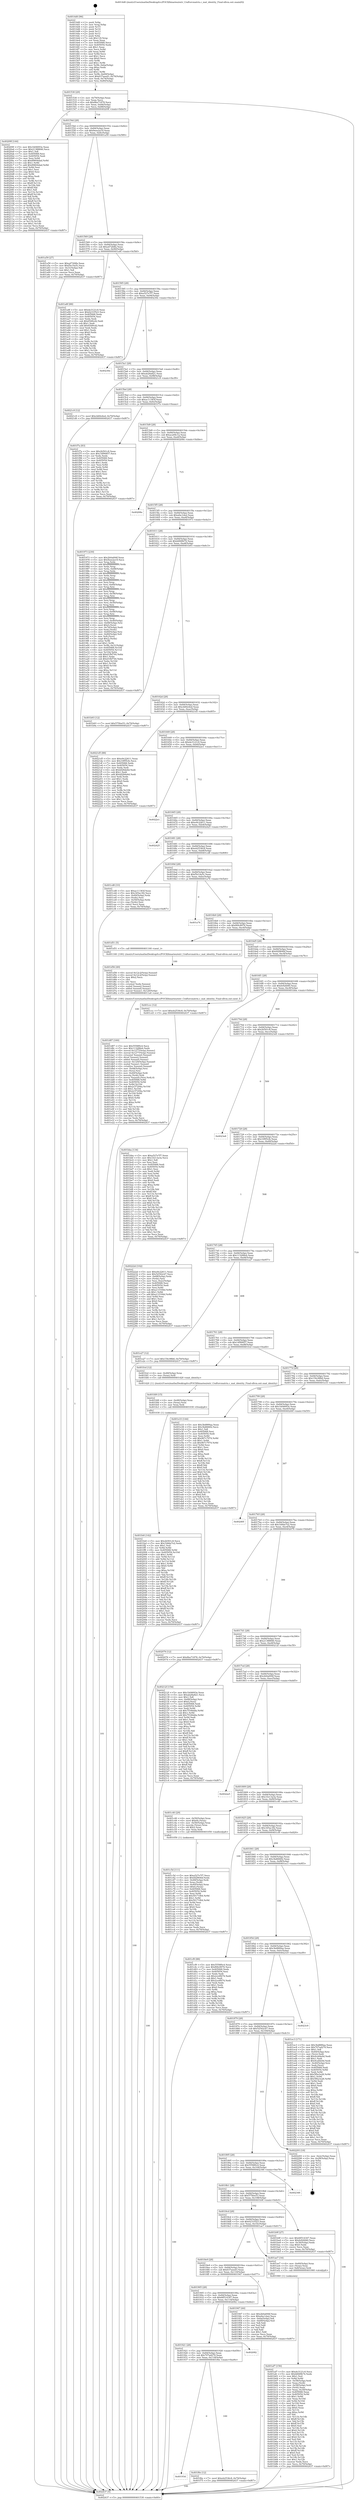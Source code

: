 digraph "0x4014d0" {
  label = "0x4014d0 (/mnt/c/Users/mathe/Desktop/tcc/POCII/binaries/extr_Craftsrcmatrix.c_mat_identity_Final-ollvm.out::main(0))"
  labelloc = "t"
  node[shape=record]

  Entry [label="",width=0.3,height=0.3,shape=circle,fillcolor=black,style=filled]
  "0x401530" [label="{
     0x401530 [29]\l
     | [instrs]\l
     &nbsp;&nbsp;0x401530 \<+3\>: mov -0x70(%rbp),%eax\l
     &nbsp;&nbsp;0x401533 \<+2\>: mov %eax,%ecx\l
     &nbsp;&nbsp;0x401535 \<+6\>: sub $0x8ba71878,%ecx\l
     &nbsp;&nbsp;0x40153b \<+6\>: mov %eax,-0x84(%rbp)\l
     &nbsp;&nbsp;0x401541 \<+6\>: mov %ecx,-0x88(%rbp)\l
     &nbsp;&nbsp;0x401547 \<+6\>: je 000000000040209f \<main+0xbcf\>\l
  }"]
  "0x40209f" [label="{
     0x40209f [144]\l
     | [instrs]\l
     &nbsp;&nbsp;0x40209f \<+5\>: mov $0x1b04693e,%eax\l
     &nbsp;&nbsp;0x4020a4 \<+5\>: mov $0x21388846,%ecx\l
     &nbsp;&nbsp;0x4020a9 \<+2\>: mov $0x1,%dl\l
     &nbsp;&nbsp;0x4020ab \<+7\>: mov 0x405068,%esi\l
     &nbsp;&nbsp;0x4020b2 \<+7\>: mov 0x405054,%edi\l
     &nbsp;&nbsp;0x4020b9 \<+3\>: mov %esi,%r8d\l
     &nbsp;&nbsp;0x4020bc \<+7\>: sub $0x89604dad,%r8d\l
     &nbsp;&nbsp;0x4020c3 \<+4\>: sub $0x1,%r8d\l
     &nbsp;&nbsp;0x4020c7 \<+7\>: add $0x89604dad,%r8d\l
     &nbsp;&nbsp;0x4020ce \<+4\>: imul %r8d,%esi\l
     &nbsp;&nbsp;0x4020d2 \<+3\>: and $0x1,%esi\l
     &nbsp;&nbsp;0x4020d5 \<+3\>: cmp $0x0,%esi\l
     &nbsp;&nbsp;0x4020d8 \<+4\>: sete %r9b\l
     &nbsp;&nbsp;0x4020dc \<+3\>: cmp $0xa,%edi\l
     &nbsp;&nbsp;0x4020df \<+4\>: setl %r10b\l
     &nbsp;&nbsp;0x4020e3 \<+3\>: mov %r9b,%r11b\l
     &nbsp;&nbsp;0x4020e6 \<+4\>: xor $0xff,%r11b\l
     &nbsp;&nbsp;0x4020ea \<+3\>: mov %r10b,%bl\l
     &nbsp;&nbsp;0x4020ed \<+3\>: xor $0xff,%bl\l
     &nbsp;&nbsp;0x4020f0 \<+3\>: xor $0x1,%dl\l
     &nbsp;&nbsp;0x4020f3 \<+3\>: mov %r11b,%r14b\l
     &nbsp;&nbsp;0x4020f6 \<+4\>: and $0xff,%r14b\l
     &nbsp;&nbsp;0x4020fa \<+3\>: and %dl,%r9b\l
     &nbsp;&nbsp;0x4020fd \<+3\>: mov %bl,%r15b\l
     &nbsp;&nbsp;0x402100 \<+4\>: and $0xff,%r15b\l
     &nbsp;&nbsp;0x402104 \<+3\>: and %dl,%r10b\l
     &nbsp;&nbsp;0x402107 \<+3\>: or %r9b,%r14b\l
     &nbsp;&nbsp;0x40210a \<+3\>: or %r10b,%r15b\l
     &nbsp;&nbsp;0x40210d \<+3\>: xor %r15b,%r14b\l
     &nbsp;&nbsp;0x402110 \<+3\>: or %bl,%r11b\l
     &nbsp;&nbsp;0x402113 \<+4\>: xor $0xff,%r11b\l
     &nbsp;&nbsp;0x402117 \<+3\>: or $0x1,%dl\l
     &nbsp;&nbsp;0x40211a \<+3\>: and %dl,%r11b\l
     &nbsp;&nbsp;0x40211d \<+3\>: or %r11b,%r14b\l
     &nbsp;&nbsp;0x402120 \<+4\>: test $0x1,%r14b\l
     &nbsp;&nbsp;0x402124 \<+3\>: cmovne %ecx,%eax\l
     &nbsp;&nbsp;0x402127 \<+3\>: mov %eax,-0x70(%rbp)\l
     &nbsp;&nbsp;0x40212a \<+5\>: jmp 0000000000402437 \<main+0xf67\>\l
  }"]
  "0x40154d" [label="{
     0x40154d [28]\l
     | [instrs]\l
     &nbsp;&nbsp;0x40154d \<+5\>: jmp 0000000000401552 \<main+0x82\>\l
     &nbsp;&nbsp;0x401552 \<+6\>: mov -0x84(%rbp),%eax\l
     &nbsp;&nbsp;0x401558 \<+5\>: sub $0x9eee2a19,%eax\l
     &nbsp;&nbsp;0x40155d \<+6\>: mov %eax,-0x8c(%rbp)\l
     &nbsp;&nbsp;0x401563 \<+6\>: je 0000000000401a59 \<main+0x589\>\l
  }"]
  Exit [label="",width=0.3,height=0.3,shape=circle,fillcolor=black,style=filled,peripheries=2]
  "0x401a59" [label="{
     0x401a59 [27]\l
     | [instrs]\l
     &nbsp;&nbsp;0x401a59 \<+5\>: mov $0xa472fdfa,%eax\l
     &nbsp;&nbsp;0x401a5e \<+5\>: mov $0xf5e14a5c,%ecx\l
     &nbsp;&nbsp;0x401a63 \<+3\>: mov -0x31(%rbp),%dl\l
     &nbsp;&nbsp;0x401a66 \<+3\>: test $0x1,%dl\l
     &nbsp;&nbsp;0x401a69 \<+3\>: cmovne %ecx,%eax\l
     &nbsp;&nbsp;0x401a6c \<+3\>: mov %eax,-0x70(%rbp)\l
     &nbsp;&nbsp;0x401a6f \<+5\>: jmp 0000000000402437 \<main+0xf67\>\l
  }"]
  "0x401569" [label="{
     0x401569 [28]\l
     | [instrs]\l
     &nbsp;&nbsp;0x401569 \<+5\>: jmp 000000000040156e \<main+0x9e\>\l
     &nbsp;&nbsp;0x40156e \<+6\>: mov -0x84(%rbp),%eax\l
     &nbsp;&nbsp;0x401574 \<+5\>: sub $0xa472fdfa,%eax\l
     &nbsp;&nbsp;0x401579 \<+6\>: mov %eax,-0x90(%rbp)\l
     &nbsp;&nbsp;0x40157f \<+6\>: je 0000000000401a8f \<main+0x5bf\>\l
  }"]
  "0x401fe8" [label="{
     0x401fe8 [142]\l
     | [instrs]\l
     &nbsp;&nbsp;0x401fe8 \<+5\>: mov $0x2b501c8,%ecx\l
     &nbsp;&nbsp;0x401fed \<+5\>: mov $0x1b8da7e2,%edx\l
     &nbsp;&nbsp;0x401ff2 \<+3\>: mov $0x1,%sil\l
     &nbsp;&nbsp;0x401ff5 \<+3\>: xor %r8d,%r8d\l
     &nbsp;&nbsp;0x401ff8 \<+8\>: mov 0x405068,%r9d\l
     &nbsp;&nbsp;0x402000 \<+8\>: mov 0x405054,%r10d\l
     &nbsp;&nbsp;0x402008 \<+4\>: sub $0x1,%r8d\l
     &nbsp;&nbsp;0x40200c \<+3\>: mov %r9d,%r11d\l
     &nbsp;&nbsp;0x40200f \<+3\>: add %r8d,%r11d\l
     &nbsp;&nbsp;0x402012 \<+4\>: imul %r11d,%r9d\l
     &nbsp;&nbsp;0x402016 \<+4\>: and $0x1,%r9d\l
     &nbsp;&nbsp;0x40201a \<+4\>: cmp $0x0,%r9d\l
     &nbsp;&nbsp;0x40201e \<+3\>: sete %bl\l
     &nbsp;&nbsp;0x402021 \<+4\>: cmp $0xa,%r10d\l
     &nbsp;&nbsp;0x402025 \<+4\>: setl %r14b\l
     &nbsp;&nbsp;0x402029 \<+3\>: mov %bl,%r15b\l
     &nbsp;&nbsp;0x40202c \<+4\>: xor $0xff,%r15b\l
     &nbsp;&nbsp;0x402030 \<+3\>: mov %r14b,%r12b\l
     &nbsp;&nbsp;0x402033 \<+4\>: xor $0xff,%r12b\l
     &nbsp;&nbsp;0x402037 \<+4\>: xor $0x1,%sil\l
     &nbsp;&nbsp;0x40203b \<+3\>: mov %r15b,%r13b\l
     &nbsp;&nbsp;0x40203e \<+4\>: and $0xff,%r13b\l
     &nbsp;&nbsp;0x402042 \<+3\>: and %sil,%bl\l
     &nbsp;&nbsp;0x402045 \<+3\>: mov %r12b,%al\l
     &nbsp;&nbsp;0x402048 \<+2\>: and $0xff,%al\l
     &nbsp;&nbsp;0x40204a \<+3\>: and %sil,%r14b\l
     &nbsp;&nbsp;0x40204d \<+3\>: or %bl,%r13b\l
     &nbsp;&nbsp;0x402050 \<+3\>: or %r14b,%al\l
     &nbsp;&nbsp;0x402053 \<+3\>: xor %al,%r13b\l
     &nbsp;&nbsp;0x402056 \<+3\>: or %r12b,%r15b\l
     &nbsp;&nbsp;0x402059 \<+4\>: xor $0xff,%r15b\l
     &nbsp;&nbsp;0x40205d \<+4\>: or $0x1,%sil\l
     &nbsp;&nbsp;0x402061 \<+3\>: and %sil,%r15b\l
     &nbsp;&nbsp;0x402064 \<+3\>: or %r15b,%r13b\l
     &nbsp;&nbsp;0x402067 \<+4\>: test $0x1,%r13b\l
     &nbsp;&nbsp;0x40206b \<+3\>: cmovne %edx,%ecx\l
     &nbsp;&nbsp;0x40206e \<+3\>: mov %ecx,-0x70(%rbp)\l
     &nbsp;&nbsp;0x402071 \<+5\>: jmp 0000000000402437 \<main+0xf67\>\l
  }"]
  "0x401a8f" [label="{
     0x401a8f [88]\l
     | [instrs]\l
     &nbsp;&nbsp;0x401a8f \<+5\>: mov $0xde3121c0,%eax\l
     &nbsp;&nbsp;0x401a94 \<+5\>: mov $0x6231f523,%ecx\l
     &nbsp;&nbsp;0x401a99 \<+7\>: mov 0x405068,%edx\l
     &nbsp;&nbsp;0x401aa0 \<+7\>: mov 0x405054,%esi\l
     &nbsp;&nbsp;0x401aa7 \<+2\>: mov %edx,%edi\l
     &nbsp;&nbsp;0x401aa9 \<+6\>: sub $0x65d9cd2,%edi\l
     &nbsp;&nbsp;0x401aaf \<+3\>: sub $0x1,%edi\l
     &nbsp;&nbsp;0x401ab2 \<+6\>: add $0x65d9cd2,%edi\l
     &nbsp;&nbsp;0x401ab8 \<+3\>: imul %edi,%edx\l
     &nbsp;&nbsp;0x401abb \<+3\>: and $0x1,%edx\l
     &nbsp;&nbsp;0x401abe \<+3\>: cmp $0x0,%edx\l
     &nbsp;&nbsp;0x401ac1 \<+4\>: sete %r8b\l
     &nbsp;&nbsp;0x401ac5 \<+3\>: cmp $0xa,%esi\l
     &nbsp;&nbsp;0x401ac8 \<+4\>: setl %r9b\l
     &nbsp;&nbsp;0x401acc \<+3\>: mov %r8b,%r10b\l
     &nbsp;&nbsp;0x401acf \<+3\>: and %r9b,%r10b\l
     &nbsp;&nbsp;0x401ad2 \<+3\>: xor %r9b,%r8b\l
     &nbsp;&nbsp;0x401ad5 \<+3\>: or %r8b,%r10b\l
     &nbsp;&nbsp;0x401ad8 \<+4\>: test $0x1,%r10b\l
     &nbsp;&nbsp;0x401adc \<+3\>: cmovne %ecx,%eax\l
     &nbsp;&nbsp;0x401adf \<+3\>: mov %eax,-0x70(%rbp)\l
     &nbsp;&nbsp;0x401ae2 \<+5\>: jmp 0000000000402437 \<main+0xf67\>\l
  }"]
  "0x401585" [label="{
     0x401585 [28]\l
     | [instrs]\l
     &nbsp;&nbsp;0x401585 \<+5\>: jmp 000000000040158a \<main+0xba\>\l
     &nbsp;&nbsp;0x40158a \<+6\>: mov -0x84(%rbp),%eax\l
     &nbsp;&nbsp;0x401590 \<+5\>: sub $0xa527e7f7,%eax\l
     &nbsp;&nbsp;0x401595 \<+6\>: mov %eax,-0x94(%rbp)\l
     &nbsp;&nbsp;0x40159b \<+6\>: je 000000000040230e \<main+0xe3e\>\l
  }"]
  "0x401fd9" [label="{
     0x401fd9 [15]\l
     | [instrs]\l
     &nbsp;&nbsp;0x401fd9 \<+4\>: mov -0x48(%rbp),%rax\l
     &nbsp;&nbsp;0x401fdd \<+3\>: mov (%rax),%rax\l
     &nbsp;&nbsp;0x401fe0 \<+3\>: mov %rax,%rdi\l
     &nbsp;&nbsp;0x401fe3 \<+5\>: call 0000000000401030 \<free@plt\>\l
     | [calls]\l
     &nbsp;&nbsp;0x401030 \{1\} (unknown)\l
  }"]
  "0x40230e" [label="{
     0x40230e\l
  }", style=dashed]
  "0x4015a1" [label="{
     0x4015a1 [28]\l
     | [instrs]\l
     &nbsp;&nbsp;0x4015a1 \<+5\>: jmp 00000000004015a6 \<main+0xd6\>\l
     &nbsp;&nbsp;0x4015a6 \<+6\>: mov -0x84(%rbp),%eax\l
     &nbsp;&nbsp;0x4015ac \<+5\>: sub $0xab28a821,%eax\l
     &nbsp;&nbsp;0x4015b1 \<+6\>: mov %eax,-0x98(%rbp)\l
     &nbsp;&nbsp;0x4015b7 \<+6\>: je 00000000004021c9 \<main+0xcf9\>\l
  }"]
  "0x40193d" [label="{
     0x40193d\l
  }", style=dashed]
  "0x4021c9" [label="{
     0x4021c9 [12]\l
     | [instrs]\l
     &nbsp;&nbsp;0x4021c9 \<+7\>: movl $0xcb60e4ed,-0x70(%rbp)\l
     &nbsp;&nbsp;0x4021d0 \<+5\>: jmp 0000000000402437 \<main+0xf67\>\l
  }"]
  "0x4015bd" [label="{
     0x4015bd [28]\l
     | [instrs]\l
     &nbsp;&nbsp;0x4015bd \<+5\>: jmp 00000000004015c2 \<main+0xf2\>\l
     &nbsp;&nbsp;0x4015c2 \<+6\>: mov -0x84(%rbp),%eax\l
     &nbsp;&nbsp;0x4015c8 \<+5\>: sub $0xac11383f,%eax\l
     &nbsp;&nbsp;0x4015cd \<+6\>: mov %eax,-0x9c(%rbp)\l
     &nbsp;&nbsp;0x4015d3 \<+6\>: je 0000000000401f7a \<main+0xaaa\>\l
  }"]
  "0x401f6e" [label="{
     0x401f6e [12]\l
     | [instrs]\l
     &nbsp;&nbsp;0x401f6e \<+7\>: movl $0xeb2536c8,-0x70(%rbp)\l
     &nbsp;&nbsp;0x401f75 \<+5\>: jmp 0000000000402437 \<main+0xf67\>\l
  }"]
  "0x401f7a" [label="{
     0x401f7a [83]\l
     | [instrs]\l
     &nbsp;&nbsp;0x401f7a \<+5\>: mov $0x2b501c8,%eax\l
     &nbsp;&nbsp;0x401f7f \<+5\>: mov $0x14f90857,%ecx\l
     &nbsp;&nbsp;0x401f84 \<+2\>: xor %edx,%edx\l
     &nbsp;&nbsp;0x401f86 \<+7\>: mov 0x405068,%esi\l
     &nbsp;&nbsp;0x401f8d \<+7\>: mov 0x405054,%edi\l
     &nbsp;&nbsp;0x401f94 \<+3\>: sub $0x1,%edx\l
     &nbsp;&nbsp;0x401f97 \<+3\>: mov %esi,%r8d\l
     &nbsp;&nbsp;0x401f9a \<+3\>: add %edx,%r8d\l
     &nbsp;&nbsp;0x401f9d \<+4\>: imul %r8d,%esi\l
     &nbsp;&nbsp;0x401fa1 \<+3\>: and $0x1,%esi\l
     &nbsp;&nbsp;0x401fa4 \<+3\>: cmp $0x0,%esi\l
     &nbsp;&nbsp;0x401fa7 \<+4\>: sete %r9b\l
     &nbsp;&nbsp;0x401fab \<+3\>: cmp $0xa,%edi\l
     &nbsp;&nbsp;0x401fae \<+4\>: setl %r10b\l
     &nbsp;&nbsp;0x401fb2 \<+3\>: mov %r9b,%r11b\l
     &nbsp;&nbsp;0x401fb5 \<+3\>: and %r10b,%r11b\l
     &nbsp;&nbsp;0x401fb8 \<+3\>: xor %r10b,%r9b\l
     &nbsp;&nbsp;0x401fbb \<+3\>: or %r9b,%r11b\l
     &nbsp;&nbsp;0x401fbe \<+4\>: test $0x1,%r11b\l
     &nbsp;&nbsp;0x401fc2 \<+3\>: cmovne %ecx,%eax\l
     &nbsp;&nbsp;0x401fc5 \<+3\>: mov %eax,-0x70(%rbp)\l
     &nbsp;&nbsp;0x401fc8 \<+5\>: jmp 0000000000402437 \<main+0xf67\>\l
  }"]
  "0x4015d9" [label="{
     0x4015d9 [28]\l
     | [instrs]\l
     &nbsp;&nbsp;0x4015d9 \<+5\>: jmp 00000000004015de \<main+0x10e\>\l
     &nbsp;&nbsp;0x4015de \<+6\>: mov -0x84(%rbp),%eax\l
     &nbsp;&nbsp;0x4015e4 \<+5\>: sub $0xaca94c1a,%eax\l
     &nbsp;&nbsp;0x4015e9 \<+6\>: mov %eax,-0xa0(%rbp)\l
     &nbsp;&nbsp;0x4015ef \<+6\>: je 000000000040208e \<main+0xbbe\>\l
  }"]
  "0x401921" [label="{
     0x401921 [28]\l
     | [instrs]\l
     &nbsp;&nbsp;0x401921 \<+5\>: jmp 0000000000401926 \<main+0x456\>\l
     &nbsp;&nbsp;0x401926 \<+6\>: mov -0x84(%rbp),%eax\l
     &nbsp;&nbsp;0x40192c \<+5\>: sub $0x707ad279,%eax\l
     &nbsp;&nbsp;0x401931 \<+6\>: mov %eax,-0x118(%rbp)\l
     &nbsp;&nbsp;0x401937 \<+6\>: je 0000000000401f6e \<main+0xa9e\>\l
  }"]
  "0x40208e" [label="{
     0x40208e\l
  }", style=dashed]
  "0x4015f5" [label="{
     0x4015f5 [28]\l
     | [instrs]\l
     &nbsp;&nbsp;0x4015f5 \<+5\>: jmp 00000000004015fa \<main+0x12a\>\l
     &nbsp;&nbsp;0x4015fa \<+6\>: mov -0x84(%rbp),%eax\l
     &nbsp;&nbsp;0x401600 \<+5\>: sub $0xafac1da2,%eax\l
     &nbsp;&nbsp;0x401605 \<+6\>: mov %eax,-0xa4(%rbp)\l
     &nbsp;&nbsp;0x40160b \<+6\>: je 0000000000401973 \<main+0x4a3\>\l
  }"]
  "0x402082" [label="{
     0x402082\l
  }", style=dashed]
  "0x401973" [label="{
     0x401973 [230]\l
     | [instrs]\l
     &nbsp;&nbsp;0x401973 \<+5\>: mov $0x2b0a694f,%eax\l
     &nbsp;&nbsp;0x401978 \<+5\>: mov $0x9eee2a19,%ecx\l
     &nbsp;&nbsp;0x40197d \<+3\>: mov %rsp,%rdx\l
     &nbsp;&nbsp;0x401980 \<+4\>: add $0xfffffffffffffff0,%rdx\l
     &nbsp;&nbsp;0x401984 \<+3\>: mov %rdx,%rsp\l
     &nbsp;&nbsp;0x401987 \<+4\>: mov %rdx,-0x68(%rbp)\l
     &nbsp;&nbsp;0x40198b \<+3\>: mov %rsp,%rdx\l
     &nbsp;&nbsp;0x40198e \<+4\>: add $0xfffffffffffffff0,%rdx\l
     &nbsp;&nbsp;0x401992 \<+3\>: mov %rdx,%rsp\l
     &nbsp;&nbsp;0x401995 \<+3\>: mov %rsp,%rsi\l
     &nbsp;&nbsp;0x401998 \<+4\>: add $0xfffffffffffffff0,%rsi\l
     &nbsp;&nbsp;0x40199c \<+3\>: mov %rsi,%rsp\l
     &nbsp;&nbsp;0x40199f \<+4\>: mov %rsi,-0x60(%rbp)\l
     &nbsp;&nbsp;0x4019a3 \<+3\>: mov %rsp,%rsi\l
     &nbsp;&nbsp;0x4019a6 \<+4\>: add $0xfffffffffffffff0,%rsi\l
     &nbsp;&nbsp;0x4019aa \<+3\>: mov %rsi,%rsp\l
     &nbsp;&nbsp;0x4019ad \<+4\>: mov %rsi,-0x58(%rbp)\l
     &nbsp;&nbsp;0x4019b1 \<+3\>: mov %rsp,%rsi\l
     &nbsp;&nbsp;0x4019b4 \<+4\>: add $0xfffffffffffffff0,%rsi\l
     &nbsp;&nbsp;0x4019b8 \<+3\>: mov %rsi,%rsp\l
     &nbsp;&nbsp;0x4019bb \<+4\>: mov %rsi,-0x50(%rbp)\l
     &nbsp;&nbsp;0x4019bf \<+3\>: mov %rsp,%rsi\l
     &nbsp;&nbsp;0x4019c2 \<+4\>: add $0xfffffffffffffff0,%rsi\l
     &nbsp;&nbsp;0x4019c6 \<+3\>: mov %rsi,%rsp\l
     &nbsp;&nbsp;0x4019c9 \<+4\>: mov %rsi,-0x48(%rbp)\l
     &nbsp;&nbsp;0x4019cd \<+3\>: mov %rsp,%rsi\l
     &nbsp;&nbsp;0x4019d0 \<+4\>: add $0xfffffffffffffff0,%rsi\l
     &nbsp;&nbsp;0x4019d4 \<+3\>: mov %rsi,%rsp\l
     &nbsp;&nbsp;0x4019d7 \<+4\>: mov %rsi,-0x40(%rbp)\l
     &nbsp;&nbsp;0x4019db \<+4\>: mov -0x68(%rbp),%rsi\l
     &nbsp;&nbsp;0x4019df \<+6\>: movl $0x0,(%rsi)\l
     &nbsp;&nbsp;0x4019e5 \<+3\>: mov -0x74(%rbp),%edi\l
     &nbsp;&nbsp;0x4019e8 \<+2\>: mov %edi,(%rdx)\l
     &nbsp;&nbsp;0x4019ea \<+4\>: mov -0x60(%rbp),%rsi\l
     &nbsp;&nbsp;0x4019ee \<+4\>: mov -0x80(%rbp),%r8\l
     &nbsp;&nbsp;0x4019f2 \<+3\>: mov %r8,(%rsi)\l
     &nbsp;&nbsp;0x4019f5 \<+3\>: cmpl $0x2,(%rdx)\l
     &nbsp;&nbsp;0x4019f8 \<+4\>: setne %r9b\l
     &nbsp;&nbsp;0x4019fc \<+4\>: and $0x1,%r9b\l
     &nbsp;&nbsp;0x401a00 \<+4\>: mov %r9b,-0x31(%rbp)\l
     &nbsp;&nbsp;0x401a04 \<+8\>: mov 0x405068,%r10d\l
     &nbsp;&nbsp;0x401a0c \<+8\>: mov 0x405054,%r11d\l
     &nbsp;&nbsp;0x401a14 \<+3\>: mov %r10d,%ebx\l
     &nbsp;&nbsp;0x401a17 \<+6\>: add $0xd1fbf744,%ebx\l
     &nbsp;&nbsp;0x401a1d \<+3\>: sub $0x1,%ebx\l
     &nbsp;&nbsp;0x401a20 \<+6\>: sub $0xd1fbf744,%ebx\l
     &nbsp;&nbsp;0x401a26 \<+4\>: imul %ebx,%r10d\l
     &nbsp;&nbsp;0x401a2a \<+4\>: and $0x1,%r10d\l
     &nbsp;&nbsp;0x401a2e \<+4\>: cmp $0x0,%r10d\l
     &nbsp;&nbsp;0x401a32 \<+4\>: sete %r9b\l
     &nbsp;&nbsp;0x401a36 \<+4\>: cmp $0xa,%r11d\l
     &nbsp;&nbsp;0x401a3a \<+4\>: setl %r14b\l
     &nbsp;&nbsp;0x401a3e \<+3\>: mov %r9b,%r15b\l
     &nbsp;&nbsp;0x401a41 \<+3\>: and %r14b,%r15b\l
     &nbsp;&nbsp;0x401a44 \<+3\>: xor %r14b,%r9b\l
     &nbsp;&nbsp;0x401a47 \<+3\>: or %r9b,%r15b\l
     &nbsp;&nbsp;0x401a4a \<+4\>: test $0x1,%r15b\l
     &nbsp;&nbsp;0x401a4e \<+3\>: cmovne %ecx,%eax\l
     &nbsp;&nbsp;0x401a51 \<+3\>: mov %eax,-0x70(%rbp)\l
     &nbsp;&nbsp;0x401a54 \<+5\>: jmp 0000000000402437 \<main+0xf67\>\l
  }"]
  "0x401611" [label="{
     0x401611 [28]\l
     | [instrs]\l
     &nbsp;&nbsp;0x401611 \<+5\>: jmp 0000000000401616 \<main+0x146\>\l
     &nbsp;&nbsp;0x401616 \<+6\>: mov -0x84(%rbp),%eax\l
     &nbsp;&nbsp;0x40161c \<+5\>: sub $0xb6fd9b74,%eax\l
     &nbsp;&nbsp;0x401621 \<+6\>: mov %eax,-0xa8(%rbp)\l
     &nbsp;&nbsp;0x401627 \<+6\>: je 0000000000401b93 \<main+0x6c3\>\l
  }"]
  "0x401d87" [label="{
     0x401d87 [160]\l
     | [instrs]\l
     &nbsp;&nbsp;0x401d87 \<+5\>: mov $0x5558f0c4,%ecx\l
     &nbsp;&nbsp;0x401d8c \<+5\>: mov $0x113288eb,%edx\l
     &nbsp;&nbsp;0x401d91 \<+8\>: movsd 0x1277(%rip),%xmm1\l
     &nbsp;&nbsp;0x401d99 \<+8\>: movsd 0x1277(%rip),%xmm2\l
     &nbsp;&nbsp;0x401da1 \<+4\>: cvtss2sd %xmm0,%xmm0\l
     &nbsp;&nbsp;0x401da5 \<+4\>: divsd %xmm2,%xmm0\l
     &nbsp;&nbsp;0x401da9 \<+4\>: addsd %xmm0,%xmm1\l
     &nbsp;&nbsp;0x401dad \<+8\>: movsd -0x120(%rbp),%xmm0\l
     &nbsp;&nbsp;0x401db5 \<+4\>: mulsd %xmm1,%xmm0\l
     &nbsp;&nbsp;0x401db9 \<+4\>: cvtsd2ss %xmm0,%xmm0\l
     &nbsp;&nbsp;0x401dbd \<+4\>: mov -0x48(%rbp),%rsi\l
     &nbsp;&nbsp;0x401dc1 \<+3\>: mov (%rsi),%rsi\l
     &nbsp;&nbsp;0x401dc4 \<+4\>: mov -0x40(%rbp),%rdi\l
     &nbsp;&nbsp;0x401dc8 \<+3\>: movslq (%rdi),%rdi\l
     &nbsp;&nbsp;0x401dcb \<+5\>: movss %xmm0,(%rsi,%rdi,4)\l
     &nbsp;&nbsp;0x401dd0 \<+8\>: mov 0x405068,%r8d\l
     &nbsp;&nbsp;0x401dd8 \<+8\>: mov 0x405054,%r9d\l
     &nbsp;&nbsp;0x401de0 \<+3\>: mov %r8d,%r10d\l
     &nbsp;&nbsp;0x401de3 \<+7\>: sub $0x2c57294a,%r10d\l
     &nbsp;&nbsp;0x401dea \<+4\>: sub $0x1,%r10d\l
     &nbsp;&nbsp;0x401dee \<+7\>: add $0x2c57294a,%r10d\l
     &nbsp;&nbsp;0x401df5 \<+4\>: imul %r10d,%r8d\l
     &nbsp;&nbsp;0x401df9 \<+4\>: and $0x1,%r8d\l
     &nbsp;&nbsp;0x401dfd \<+4\>: cmp $0x0,%r8d\l
     &nbsp;&nbsp;0x401e01 \<+4\>: sete %r11b\l
     &nbsp;&nbsp;0x401e05 \<+4\>: cmp $0xa,%r9d\l
     &nbsp;&nbsp;0x401e09 \<+3\>: setl %bl\l
     &nbsp;&nbsp;0x401e0c \<+3\>: mov %r11b,%r14b\l
     &nbsp;&nbsp;0x401e0f \<+3\>: and %bl,%r14b\l
     &nbsp;&nbsp;0x401e12 \<+3\>: xor %bl,%r11b\l
     &nbsp;&nbsp;0x401e15 \<+3\>: or %r11b,%r14b\l
     &nbsp;&nbsp;0x401e18 \<+4\>: test $0x1,%r14b\l
     &nbsp;&nbsp;0x401e1c \<+3\>: cmovne %edx,%ecx\l
     &nbsp;&nbsp;0x401e1f \<+3\>: mov %ecx,-0x70(%rbp)\l
     &nbsp;&nbsp;0x401e22 \<+5\>: jmp 0000000000402437 \<main+0xf67\>\l
  }"]
  "0x401b93" [label="{
     0x401b93 [12]\l
     | [instrs]\l
     &nbsp;&nbsp;0x401b93 \<+7\>: movl $0x575fee53,-0x70(%rbp)\l
     &nbsp;&nbsp;0x401b9a \<+5\>: jmp 0000000000402437 \<main+0xf67\>\l
  }"]
  "0x40162d" [label="{
     0x40162d [28]\l
     | [instrs]\l
     &nbsp;&nbsp;0x40162d \<+5\>: jmp 0000000000401632 \<main+0x162\>\l
     &nbsp;&nbsp;0x401632 \<+6\>: mov -0x84(%rbp),%eax\l
     &nbsp;&nbsp;0x401638 \<+5\>: sub $0xcb60e4ed,%eax\l
     &nbsp;&nbsp;0x40163d \<+6\>: mov %eax,-0xac(%rbp)\l
     &nbsp;&nbsp;0x401643 \<+6\>: je 00000000004021d5 \<main+0xd05\>\l
  }"]
  "0x401d56" [label="{
     0x401d56 [49]\l
     | [instrs]\l
     &nbsp;&nbsp;0x401d56 \<+8\>: movsd 0x12c2(%rip),%xmm0\l
     &nbsp;&nbsp;0x401d5e \<+8\>: movsd 0x12c2(%rip),%xmm1\l
     &nbsp;&nbsp;0x401d66 \<+5\>: mov $0x2,%ecx\l
     &nbsp;&nbsp;0x401d6b \<+1\>: cltd\l
     &nbsp;&nbsp;0x401d6c \<+2\>: idiv %ecx\l
     &nbsp;&nbsp;0x401d6e \<+4\>: cvtsi2sd %edx,%xmm2\l
     &nbsp;&nbsp;0x401d72 \<+4\>: mulsd %xmm2,%xmm1\l
     &nbsp;&nbsp;0x401d76 \<+4\>: addsd %xmm0,%xmm1\l
     &nbsp;&nbsp;0x401d7a \<+8\>: movsd %xmm1,-0x120(%rbp)\l
     &nbsp;&nbsp;0x401d82 \<+5\>: call 00000000004011a0 \<next_f\>\l
     | [calls]\l
     &nbsp;&nbsp;0x4011a0 \{100\} (/mnt/c/Users/mathe/Desktop/tcc/POCII/binaries/extr_Craftsrcmatrix.c_mat_identity_Final-ollvm.out::next_f)\l
  }"]
  "0x4021d5" [label="{
     0x4021d5 [88]\l
     | [instrs]\l
     &nbsp;&nbsp;0x4021d5 \<+5\>: mov $0xe9c22611,%eax\l
     &nbsp;&nbsp;0x4021da \<+5\>: mov $0x10f95cfe,%ecx\l
     &nbsp;&nbsp;0x4021df \<+7\>: mov 0x405068,%edx\l
     &nbsp;&nbsp;0x4021e6 \<+7\>: mov 0x405054,%esi\l
     &nbsp;&nbsp;0x4021ed \<+2\>: mov %edx,%edi\l
     &nbsp;&nbsp;0x4021ef \<+6\>: sub $0xbf28de6d,%edi\l
     &nbsp;&nbsp;0x4021f5 \<+3\>: sub $0x1,%edi\l
     &nbsp;&nbsp;0x4021f8 \<+6\>: add $0xbf28de6d,%edi\l
     &nbsp;&nbsp;0x4021fe \<+3\>: imul %edi,%edx\l
     &nbsp;&nbsp;0x402201 \<+3\>: and $0x1,%edx\l
     &nbsp;&nbsp;0x402204 \<+3\>: cmp $0x0,%edx\l
     &nbsp;&nbsp;0x402207 \<+4\>: sete %r8b\l
     &nbsp;&nbsp;0x40220b \<+3\>: cmp $0xa,%esi\l
     &nbsp;&nbsp;0x40220e \<+4\>: setl %r9b\l
     &nbsp;&nbsp;0x402212 \<+3\>: mov %r8b,%r10b\l
     &nbsp;&nbsp;0x402215 \<+3\>: and %r9b,%r10b\l
     &nbsp;&nbsp;0x402218 \<+3\>: xor %r9b,%r8b\l
     &nbsp;&nbsp;0x40221b \<+3\>: or %r8b,%r10b\l
     &nbsp;&nbsp;0x40221e \<+4\>: test $0x1,%r10b\l
     &nbsp;&nbsp;0x402222 \<+3\>: cmovne %ecx,%eax\l
     &nbsp;&nbsp;0x402225 \<+3\>: mov %eax,-0x70(%rbp)\l
     &nbsp;&nbsp;0x402228 \<+5\>: jmp 0000000000402437 \<main+0xf67\>\l
  }"]
  "0x401649" [label="{
     0x401649 [28]\l
     | [instrs]\l
     &nbsp;&nbsp;0x401649 \<+5\>: jmp 000000000040164e \<main+0x17e\>\l
     &nbsp;&nbsp;0x40164e \<+6\>: mov -0x84(%rbp),%eax\l
     &nbsp;&nbsp;0x401654 \<+5\>: sub $0xde3121c0,%eax\l
     &nbsp;&nbsp;0x401659 \<+6\>: mov %eax,-0xb0(%rbp)\l
     &nbsp;&nbsp;0x40165f \<+6\>: je 00000000004022e1 \<main+0xe11\>\l
  }"]
  "0x401c5d" [label="{
     0x401c5d [111]\l
     | [instrs]\l
     &nbsp;&nbsp;0x401c5d \<+5\>: mov $0xa527e7f7,%ecx\l
     &nbsp;&nbsp;0x401c62 \<+5\>: mov $0xfd2864bf,%edx\l
     &nbsp;&nbsp;0x401c67 \<+4\>: mov -0x48(%rbp),%rdi\l
     &nbsp;&nbsp;0x401c6b \<+3\>: mov %rax,(%rdi)\l
     &nbsp;&nbsp;0x401c6e \<+4\>: mov -0x40(%rbp),%rax\l
     &nbsp;&nbsp;0x401c72 \<+6\>: movl $0x0,(%rax)\l
     &nbsp;&nbsp;0x401c78 \<+7\>: mov 0x405068,%esi\l
     &nbsp;&nbsp;0x401c7f \<+8\>: mov 0x405054,%r8d\l
     &nbsp;&nbsp;0x401c87 \<+3\>: mov %esi,%r9d\l
     &nbsp;&nbsp;0x401c8a \<+7\>: add $0x50171f64,%r9d\l
     &nbsp;&nbsp;0x401c91 \<+4\>: sub $0x1,%r9d\l
     &nbsp;&nbsp;0x401c95 \<+7\>: sub $0x50171f64,%r9d\l
     &nbsp;&nbsp;0x401c9c \<+4\>: imul %r9d,%esi\l
     &nbsp;&nbsp;0x401ca0 \<+3\>: and $0x1,%esi\l
     &nbsp;&nbsp;0x401ca3 \<+3\>: cmp $0x0,%esi\l
     &nbsp;&nbsp;0x401ca6 \<+4\>: sete %r10b\l
     &nbsp;&nbsp;0x401caa \<+4\>: cmp $0xa,%r8d\l
     &nbsp;&nbsp;0x401cae \<+4\>: setl %r11b\l
     &nbsp;&nbsp;0x401cb2 \<+3\>: mov %r10b,%bl\l
     &nbsp;&nbsp;0x401cb5 \<+3\>: and %r11b,%bl\l
     &nbsp;&nbsp;0x401cb8 \<+3\>: xor %r11b,%r10b\l
     &nbsp;&nbsp;0x401cbb \<+3\>: or %r10b,%bl\l
     &nbsp;&nbsp;0x401cbe \<+3\>: test $0x1,%bl\l
     &nbsp;&nbsp;0x401cc1 \<+3\>: cmovne %edx,%ecx\l
     &nbsp;&nbsp;0x401cc4 \<+3\>: mov %ecx,-0x70(%rbp)\l
     &nbsp;&nbsp;0x401cc7 \<+5\>: jmp 0000000000402437 \<main+0xf67\>\l
  }"]
  "0x4022e1" [label="{
     0x4022e1\l
  }", style=dashed]
  "0x401665" [label="{
     0x401665 [28]\l
     | [instrs]\l
     &nbsp;&nbsp;0x401665 \<+5\>: jmp 000000000040166a \<main+0x19a\>\l
     &nbsp;&nbsp;0x40166a \<+6\>: mov -0x84(%rbp),%eax\l
     &nbsp;&nbsp;0x401670 \<+5\>: sub $0xe9c22611,%eax\l
     &nbsp;&nbsp;0x401675 \<+6\>: mov %eax,-0xb4(%rbp)\l
     &nbsp;&nbsp;0x40167b \<+6\>: je 0000000000402425 \<main+0xf55\>\l
  }"]
  "0x401af7" [label="{
     0x401af7 [156]\l
     | [instrs]\l
     &nbsp;&nbsp;0x401af7 \<+5\>: mov $0xde3121c0,%ecx\l
     &nbsp;&nbsp;0x401afc \<+5\>: mov $0xb6fd9b74,%edx\l
     &nbsp;&nbsp;0x401b01 \<+3\>: mov $0x1,%sil\l
     &nbsp;&nbsp;0x401b04 \<+3\>: xor %r8d,%r8d\l
     &nbsp;&nbsp;0x401b07 \<+4\>: mov -0x58(%rbp),%rdi\l
     &nbsp;&nbsp;0x401b0b \<+2\>: mov %eax,(%rdi)\l
     &nbsp;&nbsp;0x401b0d \<+4\>: mov -0x58(%rbp),%rdi\l
     &nbsp;&nbsp;0x401b11 \<+2\>: mov (%rdi),%eax\l
     &nbsp;&nbsp;0x401b13 \<+3\>: mov %eax,-0x30(%rbp)\l
     &nbsp;&nbsp;0x401b16 \<+7\>: mov 0x405068,%eax\l
     &nbsp;&nbsp;0x401b1d \<+8\>: mov 0x405054,%r9d\l
     &nbsp;&nbsp;0x401b25 \<+4\>: sub $0x1,%r8d\l
     &nbsp;&nbsp;0x401b29 \<+3\>: mov %eax,%r10d\l
     &nbsp;&nbsp;0x401b2c \<+3\>: add %r8d,%r10d\l
     &nbsp;&nbsp;0x401b2f \<+4\>: imul %r10d,%eax\l
     &nbsp;&nbsp;0x401b33 \<+3\>: and $0x1,%eax\l
     &nbsp;&nbsp;0x401b36 \<+3\>: cmp $0x0,%eax\l
     &nbsp;&nbsp;0x401b39 \<+4\>: sete %r11b\l
     &nbsp;&nbsp;0x401b3d \<+4\>: cmp $0xa,%r9d\l
     &nbsp;&nbsp;0x401b41 \<+3\>: setl %bl\l
     &nbsp;&nbsp;0x401b44 \<+3\>: mov %r11b,%r14b\l
     &nbsp;&nbsp;0x401b47 \<+4\>: xor $0xff,%r14b\l
     &nbsp;&nbsp;0x401b4b \<+3\>: mov %bl,%r15b\l
     &nbsp;&nbsp;0x401b4e \<+4\>: xor $0xff,%r15b\l
     &nbsp;&nbsp;0x401b52 \<+4\>: xor $0x0,%sil\l
     &nbsp;&nbsp;0x401b56 \<+3\>: mov %r14b,%r12b\l
     &nbsp;&nbsp;0x401b59 \<+4\>: and $0x0,%r12b\l
     &nbsp;&nbsp;0x401b5d \<+3\>: and %sil,%r11b\l
     &nbsp;&nbsp;0x401b60 \<+3\>: mov %r15b,%r13b\l
     &nbsp;&nbsp;0x401b63 \<+4\>: and $0x0,%r13b\l
     &nbsp;&nbsp;0x401b67 \<+3\>: and %sil,%bl\l
     &nbsp;&nbsp;0x401b6a \<+3\>: or %r11b,%r12b\l
     &nbsp;&nbsp;0x401b6d \<+3\>: or %bl,%r13b\l
     &nbsp;&nbsp;0x401b70 \<+3\>: xor %r13b,%r12b\l
     &nbsp;&nbsp;0x401b73 \<+3\>: or %r15b,%r14b\l
     &nbsp;&nbsp;0x401b76 \<+4\>: xor $0xff,%r14b\l
     &nbsp;&nbsp;0x401b7a \<+4\>: or $0x0,%sil\l
     &nbsp;&nbsp;0x401b7e \<+3\>: and %sil,%r14b\l
     &nbsp;&nbsp;0x401b81 \<+3\>: or %r14b,%r12b\l
     &nbsp;&nbsp;0x401b84 \<+4\>: test $0x1,%r12b\l
     &nbsp;&nbsp;0x401b88 \<+3\>: cmovne %edx,%ecx\l
     &nbsp;&nbsp;0x401b8b \<+3\>: mov %ecx,-0x70(%rbp)\l
     &nbsp;&nbsp;0x401b8e \<+5\>: jmp 0000000000402437 \<main+0xf67\>\l
  }"]
  "0x402425" [label="{
     0x402425\l
  }", style=dashed]
  "0x401681" [label="{
     0x401681 [28]\l
     | [instrs]\l
     &nbsp;&nbsp;0x401681 \<+5\>: jmp 0000000000401686 \<main+0x1b6\>\l
     &nbsp;&nbsp;0x401686 \<+6\>: mov -0x84(%rbp),%eax\l
     &nbsp;&nbsp;0x40168c \<+5\>: sub $0xeb2536c8,%eax\l
     &nbsp;&nbsp;0x401691 \<+6\>: mov %eax,-0xb8(%rbp)\l
     &nbsp;&nbsp;0x401697 \<+6\>: je 0000000000401cd8 \<main+0x808\>\l
  }"]
  "0x4014d0" [label="{
     0x4014d0 [96]\l
     | [instrs]\l
     &nbsp;&nbsp;0x4014d0 \<+1\>: push %rbp\l
     &nbsp;&nbsp;0x4014d1 \<+3\>: mov %rsp,%rbp\l
     &nbsp;&nbsp;0x4014d4 \<+2\>: push %r15\l
     &nbsp;&nbsp;0x4014d6 \<+2\>: push %r14\l
     &nbsp;&nbsp;0x4014d8 \<+2\>: push %r13\l
     &nbsp;&nbsp;0x4014da \<+2\>: push %r12\l
     &nbsp;&nbsp;0x4014dc \<+1\>: push %rbx\l
     &nbsp;&nbsp;0x4014dd \<+7\>: sub $0x118,%rsp\l
     &nbsp;&nbsp;0x4014e4 \<+2\>: xor %eax,%eax\l
     &nbsp;&nbsp;0x4014e6 \<+7\>: mov 0x405068,%ecx\l
     &nbsp;&nbsp;0x4014ed \<+7\>: mov 0x405054,%edx\l
     &nbsp;&nbsp;0x4014f4 \<+3\>: sub $0x1,%eax\l
     &nbsp;&nbsp;0x4014f7 \<+3\>: mov %ecx,%r8d\l
     &nbsp;&nbsp;0x4014fa \<+3\>: add %eax,%r8d\l
     &nbsp;&nbsp;0x4014fd \<+4\>: imul %r8d,%ecx\l
     &nbsp;&nbsp;0x401501 \<+3\>: and $0x1,%ecx\l
     &nbsp;&nbsp;0x401504 \<+3\>: cmp $0x0,%ecx\l
     &nbsp;&nbsp;0x401507 \<+4\>: sete %r9b\l
     &nbsp;&nbsp;0x40150b \<+4\>: and $0x1,%r9b\l
     &nbsp;&nbsp;0x40150f \<+4\>: mov %r9b,-0x6a(%rbp)\l
     &nbsp;&nbsp;0x401513 \<+3\>: cmp $0xa,%edx\l
     &nbsp;&nbsp;0x401516 \<+4\>: setl %r9b\l
     &nbsp;&nbsp;0x40151a \<+4\>: and $0x1,%r9b\l
     &nbsp;&nbsp;0x40151e \<+4\>: mov %r9b,-0x69(%rbp)\l
     &nbsp;&nbsp;0x401522 \<+7\>: movl $0x637aeed3,-0x70(%rbp)\l
     &nbsp;&nbsp;0x401529 \<+3\>: mov %edi,-0x74(%rbp)\l
     &nbsp;&nbsp;0x40152c \<+4\>: mov %rsi,-0x80(%rbp)\l
  }"]
  "0x401cd8" [label="{
     0x401cd8 [33]\l
     | [instrs]\l
     &nbsp;&nbsp;0x401cd8 \<+5\>: mov $0xac11383f,%eax\l
     &nbsp;&nbsp;0x401cdd \<+5\>: mov $0x345ac3f2,%ecx\l
     &nbsp;&nbsp;0x401ce2 \<+4\>: mov -0x40(%rbp),%rdx\l
     &nbsp;&nbsp;0x401ce6 \<+2\>: mov (%rdx),%esi\l
     &nbsp;&nbsp;0x401ce8 \<+4\>: mov -0x50(%rbp),%rdx\l
     &nbsp;&nbsp;0x401cec \<+2\>: cmp (%rdx),%esi\l
     &nbsp;&nbsp;0x401cee \<+3\>: cmovl %ecx,%eax\l
     &nbsp;&nbsp;0x401cf1 \<+3\>: mov %eax,-0x70(%rbp)\l
     &nbsp;&nbsp;0x401cf4 \<+5\>: jmp 0000000000402437 \<main+0xf67\>\l
  }"]
  "0x40169d" [label="{
     0x40169d [28]\l
     | [instrs]\l
     &nbsp;&nbsp;0x40169d \<+5\>: jmp 00000000004016a2 \<main+0x1d2\>\l
     &nbsp;&nbsp;0x4016a2 \<+6\>: mov -0x84(%rbp),%eax\l
     &nbsp;&nbsp;0x4016a8 \<+5\>: sub $0xf5e14a5c,%eax\l
     &nbsp;&nbsp;0x4016ad \<+6\>: mov %eax,-0xbc(%rbp)\l
     &nbsp;&nbsp;0x4016b3 \<+6\>: je 0000000000401a74 \<main+0x5a4\>\l
  }"]
  "0x402437" [label="{
     0x402437 [5]\l
     | [instrs]\l
     &nbsp;&nbsp;0x402437 \<+5\>: jmp 0000000000401530 \<main+0x60\>\l
  }"]
  "0x401a74" [label="{
     0x401a74\l
  }", style=dashed]
  "0x4016b9" [label="{
     0x4016b9 [28]\l
     | [instrs]\l
     &nbsp;&nbsp;0x4016b9 \<+5\>: jmp 00000000004016be \<main+0x1ee\>\l
     &nbsp;&nbsp;0x4016be \<+6\>: mov -0x84(%rbp),%eax\l
     &nbsp;&nbsp;0x4016c4 \<+5\>: sub $0xf69c8976,%eax\l
     &nbsp;&nbsp;0x4016c9 \<+6\>: mov %eax,-0xc0(%rbp)\l
     &nbsp;&nbsp;0x4016cf \<+6\>: je 0000000000401d51 \<main+0x881\>\l
  }"]
  "0x401905" [label="{
     0x401905 [28]\l
     | [instrs]\l
     &nbsp;&nbsp;0x401905 \<+5\>: jmp 000000000040190a \<main+0x43a\>\l
     &nbsp;&nbsp;0x40190a \<+6\>: mov -0x84(%rbp),%eax\l
     &nbsp;&nbsp;0x401910 \<+5\>: sub $0x68514347,%eax\l
     &nbsp;&nbsp;0x401915 \<+6\>: mov %eax,-0x114(%rbp)\l
     &nbsp;&nbsp;0x40191b \<+6\>: je 0000000000402082 \<main+0xbb2\>\l
  }"]
  "0x401d51" [label="{
     0x401d51 [5]\l
     | [instrs]\l
     &nbsp;&nbsp;0x401d51 \<+5\>: call 0000000000401160 \<next_i\>\l
     | [calls]\l
     &nbsp;&nbsp;0x401160 \{100\} (/mnt/c/Users/mathe/Desktop/tcc/POCII/binaries/extr_Craftsrcmatrix.c_mat_identity_Final-ollvm.out::next_i)\l
  }"]
  "0x4016d5" [label="{
     0x4016d5 [28]\l
     | [instrs]\l
     &nbsp;&nbsp;0x4016d5 \<+5\>: jmp 00000000004016da \<main+0x20a\>\l
     &nbsp;&nbsp;0x4016da \<+6\>: mov -0x84(%rbp),%eax\l
     &nbsp;&nbsp;0x4016e0 \<+5\>: sub $0xfd2864bf,%eax\l
     &nbsp;&nbsp;0x4016e5 \<+6\>: mov %eax,-0xc4(%rbp)\l
     &nbsp;&nbsp;0x4016eb \<+6\>: je 0000000000401ccc \<main+0x7fc\>\l
  }"]
  "0x401947" [label="{
     0x401947 [44]\l
     | [instrs]\l
     &nbsp;&nbsp;0x401947 \<+5\>: mov $0x2b0a694f,%eax\l
     &nbsp;&nbsp;0x40194c \<+5\>: mov $0xafac1da2,%ecx\l
     &nbsp;&nbsp;0x401951 \<+3\>: mov -0x6a(%rbp),%dl\l
     &nbsp;&nbsp;0x401954 \<+4\>: mov -0x69(%rbp),%sil\l
     &nbsp;&nbsp;0x401958 \<+3\>: mov %dl,%dil\l
     &nbsp;&nbsp;0x40195b \<+3\>: and %sil,%dil\l
     &nbsp;&nbsp;0x40195e \<+3\>: xor %sil,%dl\l
     &nbsp;&nbsp;0x401961 \<+3\>: or %dl,%dil\l
     &nbsp;&nbsp;0x401964 \<+4\>: test $0x1,%dil\l
     &nbsp;&nbsp;0x401968 \<+3\>: cmovne %ecx,%eax\l
     &nbsp;&nbsp;0x40196b \<+3\>: mov %eax,-0x70(%rbp)\l
     &nbsp;&nbsp;0x40196e \<+5\>: jmp 0000000000402437 \<main+0xf67\>\l
  }"]
  "0x401ccc" [label="{
     0x401ccc [12]\l
     | [instrs]\l
     &nbsp;&nbsp;0x401ccc \<+7\>: movl $0xeb2536c8,-0x70(%rbp)\l
     &nbsp;&nbsp;0x401cd3 \<+5\>: jmp 0000000000402437 \<main+0xf67\>\l
  }"]
  "0x4016f1" [label="{
     0x4016f1 [28]\l
     | [instrs]\l
     &nbsp;&nbsp;0x4016f1 \<+5\>: jmp 00000000004016f6 \<main+0x226\>\l
     &nbsp;&nbsp;0x4016f6 \<+6\>: mov -0x84(%rbp),%eax\l
     &nbsp;&nbsp;0x4016fc \<+5\>: sub $0xfe92fd40,%eax\l
     &nbsp;&nbsp;0x401701 \<+6\>: mov %eax,-0xc8(%rbp)\l
     &nbsp;&nbsp;0x401707 \<+6\>: je 0000000000401bba \<main+0x6ea\>\l
  }"]
  "0x4018e9" [label="{
     0x4018e9 [28]\l
     | [instrs]\l
     &nbsp;&nbsp;0x4018e9 \<+5\>: jmp 00000000004018ee \<main+0x41e\>\l
     &nbsp;&nbsp;0x4018ee \<+6\>: mov -0x84(%rbp),%eax\l
     &nbsp;&nbsp;0x4018f4 \<+5\>: sub $0x637aeed3,%eax\l
     &nbsp;&nbsp;0x4018f9 \<+6\>: mov %eax,-0x110(%rbp)\l
     &nbsp;&nbsp;0x4018ff \<+6\>: je 0000000000401947 \<main+0x477\>\l
  }"]
  "0x401bba" [label="{
     0x401bba [134]\l
     | [instrs]\l
     &nbsp;&nbsp;0x401bba \<+5\>: mov $0xa527e7f7,%eax\l
     &nbsp;&nbsp;0x401bbf \<+5\>: mov $0x33e13a3a,%ecx\l
     &nbsp;&nbsp;0x401bc4 \<+2\>: mov $0x1,%dl\l
     &nbsp;&nbsp;0x401bc6 \<+2\>: xor %esi,%esi\l
     &nbsp;&nbsp;0x401bc8 \<+7\>: mov 0x405068,%edi\l
     &nbsp;&nbsp;0x401bcf \<+8\>: mov 0x405054,%r8d\l
     &nbsp;&nbsp;0x401bd7 \<+3\>: sub $0x1,%esi\l
     &nbsp;&nbsp;0x401bda \<+3\>: mov %edi,%r9d\l
     &nbsp;&nbsp;0x401bdd \<+3\>: add %esi,%r9d\l
     &nbsp;&nbsp;0x401be0 \<+4\>: imul %r9d,%edi\l
     &nbsp;&nbsp;0x401be4 \<+3\>: and $0x1,%edi\l
     &nbsp;&nbsp;0x401be7 \<+3\>: cmp $0x0,%edi\l
     &nbsp;&nbsp;0x401bea \<+4\>: sete %r10b\l
     &nbsp;&nbsp;0x401bee \<+4\>: cmp $0xa,%r8d\l
     &nbsp;&nbsp;0x401bf2 \<+4\>: setl %r11b\l
     &nbsp;&nbsp;0x401bf6 \<+3\>: mov %r10b,%bl\l
     &nbsp;&nbsp;0x401bf9 \<+3\>: xor $0xff,%bl\l
     &nbsp;&nbsp;0x401bfc \<+3\>: mov %r11b,%r14b\l
     &nbsp;&nbsp;0x401bff \<+4\>: xor $0xff,%r14b\l
     &nbsp;&nbsp;0x401c03 \<+3\>: xor $0x0,%dl\l
     &nbsp;&nbsp;0x401c06 \<+3\>: mov %bl,%r15b\l
     &nbsp;&nbsp;0x401c09 \<+4\>: and $0x0,%r15b\l
     &nbsp;&nbsp;0x401c0d \<+3\>: and %dl,%r10b\l
     &nbsp;&nbsp;0x401c10 \<+3\>: mov %r14b,%r12b\l
     &nbsp;&nbsp;0x401c13 \<+4\>: and $0x0,%r12b\l
     &nbsp;&nbsp;0x401c17 \<+3\>: and %dl,%r11b\l
     &nbsp;&nbsp;0x401c1a \<+3\>: or %r10b,%r15b\l
     &nbsp;&nbsp;0x401c1d \<+3\>: or %r11b,%r12b\l
     &nbsp;&nbsp;0x401c20 \<+3\>: xor %r12b,%r15b\l
     &nbsp;&nbsp;0x401c23 \<+3\>: or %r14b,%bl\l
     &nbsp;&nbsp;0x401c26 \<+3\>: xor $0xff,%bl\l
     &nbsp;&nbsp;0x401c29 \<+3\>: or $0x0,%dl\l
     &nbsp;&nbsp;0x401c2c \<+2\>: and %dl,%bl\l
     &nbsp;&nbsp;0x401c2e \<+3\>: or %bl,%r15b\l
     &nbsp;&nbsp;0x401c31 \<+4\>: test $0x1,%r15b\l
     &nbsp;&nbsp;0x401c35 \<+3\>: cmovne %ecx,%eax\l
     &nbsp;&nbsp;0x401c38 \<+3\>: mov %eax,-0x70(%rbp)\l
     &nbsp;&nbsp;0x401c3b \<+5\>: jmp 0000000000402437 \<main+0xf67\>\l
  }"]
  "0x40170d" [label="{
     0x40170d [28]\l
     | [instrs]\l
     &nbsp;&nbsp;0x40170d \<+5\>: jmp 0000000000401712 \<main+0x242\>\l
     &nbsp;&nbsp;0x401712 \<+6\>: mov -0x84(%rbp),%eax\l
     &nbsp;&nbsp;0x401718 \<+5\>: sub $0x2b501c8,%eax\l
     &nbsp;&nbsp;0x40171d \<+6\>: mov %eax,-0xcc(%rbp)\l
     &nbsp;&nbsp;0x401723 \<+6\>: je 00000000004023e8 \<main+0xf18\>\l
  }"]
  "0x401ae7" [label="{
     0x401ae7 [16]\l
     | [instrs]\l
     &nbsp;&nbsp;0x401ae7 \<+4\>: mov -0x60(%rbp),%rax\l
     &nbsp;&nbsp;0x401aeb \<+3\>: mov (%rax),%rax\l
     &nbsp;&nbsp;0x401aee \<+4\>: mov 0x8(%rax),%rdi\l
     &nbsp;&nbsp;0x401af2 \<+5\>: call 0000000000401060 \<atoi@plt\>\l
     | [calls]\l
     &nbsp;&nbsp;0x401060 \{1\} (unknown)\l
  }"]
  "0x4023e8" [label="{
     0x4023e8\l
  }", style=dashed]
  "0x401729" [label="{
     0x401729 [28]\l
     | [instrs]\l
     &nbsp;&nbsp;0x401729 \<+5\>: jmp 000000000040172e \<main+0x25e\>\l
     &nbsp;&nbsp;0x40172e \<+6\>: mov -0x84(%rbp),%eax\l
     &nbsp;&nbsp;0x401734 \<+5\>: sub $0x10f95cfe,%eax\l
     &nbsp;&nbsp;0x401739 \<+6\>: mov %eax,-0xd0(%rbp)\l
     &nbsp;&nbsp;0x40173f \<+6\>: je 000000000040222d \<main+0xd5d\>\l
  }"]
  "0x4018cd" [label="{
     0x4018cd [28]\l
     | [instrs]\l
     &nbsp;&nbsp;0x4018cd \<+5\>: jmp 00000000004018d2 \<main+0x402\>\l
     &nbsp;&nbsp;0x4018d2 \<+6\>: mov -0x84(%rbp),%eax\l
     &nbsp;&nbsp;0x4018d8 \<+5\>: sub $0x6231f523,%eax\l
     &nbsp;&nbsp;0x4018dd \<+6\>: mov %eax,-0x10c(%rbp)\l
     &nbsp;&nbsp;0x4018e3 \<+6\>: je 0000000000401ae7 \<main+0x617\>\l
  }"]
  "0x40222d" [label="{
     0x40222d [102]\l
     | [instrs]\l
     &nbsp;&nbsp;0x40222d \<+5\>: mov $0xe9c22611,%eax\l
     &nbsp;&nbsp;0x402232 \<+5\>: mov $0x52542cb7,%ecx\l
     &nbsp;&nbsp;0x402237 \<+4\>: mov -0x68(%rbp),%rdx\l
     &nbsp;&nbsp;0x40223b \<+2\>: mov (%rdx),%esi\l
     &nbsp;&nbsp;0x40223d \<+3\>: mov %esi,-0x2c(%rbp)\l
     &nbsp;&nbsp;0x402240 \<+7\>: mov 0x405068,%esi\l
     &nbsp;&nbsp;0x402247 \<+7\>: mov 0x405054,%edi\l
     &nbsp;&nbsp;0x40224e \<+3\>: mov %esi,%r8d\l
     &nbsp;&nbsp;0x402251 \<+7\>: sub $0xa11f184d,%r8d\l
     &nbsp;&nbsp;0x402258 \<+4\>: sub $0x1,%r8d\l
     &nbsp;&nbsp;0x40225c \<+7\>: add $0xa11f184d,%r8d\l
     &nbsp;&nbsp;0x402263 \<+4\>: imul %r8d,%esi\l
     &nbsp;&nbsp;0x402267 \<+3\>: and $0x1,%esi\l
     &nbsp;&nbsp;0x40226a \<+3\>: cmp $0x0,%esi\l
     &nbsp;&nbsp;0x40226d \<+4\>: sete %r9b\l
     &nbsp;&nbsp;0x402271 \<+3\>: cmp $0xa,%edi\l
     &nbsp;&nbsp;0x402274 \<+4\>: setl %r10b\l
     &nbsp;&nbsp;0x402278 \<+3\>: mov %r9b,%r11b\l
     &nbsp;&nbsp;0x40227b \<+3\>: and %r10b,%r11b\l
     &nbsp;&nbsp;0x40227e \<+3\>: xor %r10b,%r9b\l
     &nbsp;&nbsp;0x402281 \<+3\>: or %r9b,%r11b\l
     &nbsp;&nbsp;0x402284 \<+4\>: test $0x1,%r11b\l
     &nbsp;&nbsp;0x402288 \<+3\>: cmovne %ecx,%eax\l
     &nbsp;&nbsp;0x40228b \<+3\>: mov %eax,-0x70(%rbp)\l
     &nbsp;&nbsp;0x40228e \<+5\>: jmp 0000000000402437 \<main+0xf67\>\l
  }"]
  "0x401745" [label="{
     0x401745 [28]\l
     | [instrs]\l
     &nbsp;&nbsp;0x401745 \<+5\>: jmp 000000000040174a \<main+0x27a\>\l
     &nbsp;&nbsp;0x40174a \<+6\>: mov -0x84(%rbp),%eax\l
     &nbsp;&nbsp;0x401750 \<+5\>: sub $0x113288eb,%eax\l
     &nbsp;&nbsp;0x401755 \<+6\>: mov %eax,-0xd4(%rbp)\l
     &nbsp;&nbsp;0x40175b \<+6\>: je 0000000000401e27 \<main+0x957\>\l
  }"]
  "0x401b9f" [label="{
     0x401b9f [27]\l
     | [instrs]\l
     &nbsp;&nbsp;0x401b9f \<+5\>: mov $0x68514347,%eax\l
     &nbsp;&nbsp;0x401ba4 \<+5\>: mov $0xfe92fd40,%ecx\l
     &nbsp;&nbsp;0x401ba9 \<+3\>: mov -0x30(%rbp),%edx\l
     &nbsp;&nbsp;0x401bac \<+3\>: cmp $0x0,%edx\l
     &nbsp;&nbsp;0x401baf \<+3\>: cmove %ecx,%eax\l
     &nbsp;&nbsp;0x401bb2 \<+3\>: mov %eax,-0x70(%rbp)\l
     &nbsp;&nbsp;0x401bb5 \<+5\>: jmp 0000000000402437 \<main+0xf67\>\l
  }"]
  "0x401e27" [label="{
     0x401e27 [12]\l
     | [instrs]\l
     &nbsp;&nbsp;0x401e27 \<+7\>: movl $0x154c98b6,-0x70(%rbp)\l
     &nbsp;&nbsp;0x401e2e \<+5\>: jmp 0000000000402437 \<main+0xf67\>\l
  }"]
  "0x401761" [label="{
     0x401761 [28]\l
     | [instrs]\l
     &nbsp;&nbsp;0x401761 \<+5\>: jmp 0000000000401766 \<main+0x296\>\l
     &nbsp;&nbsp;0x401766 \<+6\>: mov -0x84(%rbp),%eax\l
     &nbsp;&nbsp;0x40176c \<+5\>: sub $0x14f90857,%eax\l
     &nbsp;&nbsp;0x401771 \<+6\>: mov %eax,-0xd8(%rbp)\l
     &nbsp;&nbsp;0x401777 \<+6\>: je 0000000000401fcd \<main+0xafd\>\l
  }"]
  "0x4018b1" [label="{
     0x4018b1 [28]\l
     | [instrs]\l
     &nbsp;&nbsp;0x4018b1 \<+5\>: jmp 00000000004018b6 \<main+0x3e6\>\l
     &nbsp;&nbsp;0x4018b6 \<+6\>: mov -0x84(%rbp),%eax\l
     &nbsp;&nbsp;0x4018bc \<+5\>: sub $0x575fee53,%eax\l
     &nbsp;&nbsp;0x4018c1 \<+6\>: mov %eax,-0x108(%rbp)\l
     &nbsp;&nbsp;0x4018c7 \<+6\>: je 0000000000401b9f \<main+0x6cf\>\l
  }"]
  "0x401fcd" [label="{
     0x401fcd [12]\l
     | [instrs]\l
     &nbsp;&nbsp;0x401fcd \<+4\>: mov -0x48(%rbp),%rax\l
     &nbsp;&nbsp;0x401fd1 \<+3\>: mov (%rax),%rdi\l
     &nbsp;&nbsp;0x401fd4 \<+5\>: call 0000000000401420 \<mat_identity\>\l
     | [calls]\l
     &nbsp;&nbsp;0x401420 \{1\} (/mnt/c/Users/mathe/Desktop/tcc/POCII/binaries/extr_Craftsrcmatrix.c_mat_identity_Final-ollvm.out::mat_identity)\l
  }"]
  "0x40177d" [label="{
     0x40177d [28]\l
     | [instrs]\l
     &nbsp;&nbsp;0x40177d \<+5\>: jmp 0000000000401782 \<main+0x2b2\>\l
     &nbsp;&nbsp;0x401782 \<+6\>: mov -0x84(%rbp),%eax\l
     &nbsp;&nbsp;0x401788 \<+5\>: sub $0x154c98b6,%eax\l
     &nbsp;&nbsp;0x40178d \<+6\>: mov %eax,-0xdc(%rbp)\l
     &nbsp;&nbsp;0x401793 \<+6\>: je 0000000000401e33 \<main+0x963\>\l
  }"]
  "0x402348" [label="{
     0x402348\l
  }", style=dashed]
  "0x401e33" [label="{
     0x401e33 [144]\l
     | [instrs]\l
     &nbsp;&nbsp;0x401e33 \<+5\>: mov $0x3bd889aa,%eax\l
     &nbsp;&nbsp;0x401e38 \<+5\>: mov $0x3bd666f2,%ecx\l
     &nbsp;&nbsp;0x401e3d \<+2\>: mov $0x1,%dl\l
     &nbsp;&nbsp;0x401e3f \<+7\>: mov 0x405068,%esi\l
     &nbsp;&nbsp;0x401e46 \<+7\>: mov 0x405054,%edi\l
     &nbsp;&nbsp;0x401e4d \<+3\>: mov %esi,%r8d\l
     &nbsp;&nbsp;0x401e50 \<+7\>: add $0x967c7974,%r8d\l
     &nbsp;&nbsp;0x401e57 \<+4\>: sub $0x1,%r8d\l
     &nbsp;&nbsp;0x401e5b \<+7\>: sub $0x967c7974,%r8d\l
     &nbsp;&nbsp;0x401e62 \<+4\>: imul %r8d,%esi\l
     &nbsp;&nbsp;0x401e66 \<+3\>: and $0x1,%esi\l
     &nbsp;&nbsp;0x401e69 \<+3\>: cmp $0x0,%esi\l
     &nbsp;&nbsp;0x401e6c \<+4\>: sete %r9b\l
     &nbsp;&nbsp;0x401e70 \<+3\>: cmp $0xa,%edi\l
     &nbsp;&nbsp;0x401e73 \<+4\>: setl %r10b\l
     &nbsp;&nbsp;0x401e77 \<+3\>: mov %r9b,%r11b\l
     &nbsp;&nbsp;0x401e7a \<+4\>: xor $0xff,%r11b\l
     &nbsp;&nbsp;0x401e7e \<+3\>: mov %r10b,%bl\l
     &nbsp;&nbsp;0x401e81 \<+3\>: xor $0xff,%bl\l
     &nbsp;&nbsp;0x401e84 \<+3\>: xor $0x0,%dl\l
     &nbsp;&nbsp;0x401e87 \<+3\>: mov %r11b,%r14b\l
     &nbsp;&nbsp;0x401e8a \<+4\>: and $0x0,%r14b\l
     &nbsp;&nbsp;0x401e8e \<+3\>: and %dl,%r9b\l
     &nbsp;&nbsp;0x401e91 \<+3\>: mov %bl,%r15b\l
     &nbsp;&nbsp;0x401e94 \<+4\>: and $0x0,%r15b\l
     &nbsp;&nbsp;0x401e98 \<+3\>: and %dl,%r10b\l
     &nbsp;&nbsp;0x401e9b \<+3\>: or %r9b,%r14b\l
     &nbsp;&nbsp;0x401e9e \<+3\>: or %r10b,%r15b\l
     &nbsp;&nbsp;0x401ea1 \<+3\>: xor %r15b,%r14b\l
     &nbsp;&nbsp;0x401ea4 \<+3\>: or %bl,%r11b\l
     &nbsp;&nbsp;0x401ea7 \<+4\>: xor $0xff,%r11b\l
     &nbsp;&nbsp;0x401eab \<+3\>: or $0x0,%dl\l
     &nbsp;&nbsp;0x401eae \<+3\>: and %dl,%r11b\l
     &nbsp;&nbsp;0x401eb1 \<+3\>: or %r11b,%r14b\l
     &nbsp;&nbsp;0x401eb4 \<+4\>: test $0x1,%r14b\l
     &nbsp;&nbsp;0x401eb8 \<+3\>: cmovne %ecx,%eax\l
     &nbsp;&nbsp;0x401ebb \<+3\>: mov %eax,-0x70(%rbp)\l
     &nbsp;&nbsp;0x401ebe \<+5\>: jmp 0000000000402437 \<main+0xf67\>\l
  }"]
  "0x401799" [label="{
     0x401799 [28]\l
     | [instrs]\l
     &nbsp;&nbsp;0x401799 \<+5\>: jmp 000000000040179e \<main+0x2ce\>\l
     &nbsp;&nbsp;0x40179e \<+6\>: mov -0x84(%rbp),%eax\l
     &nbsp;&nbsp;0x4017a4 \<+5\>: sub $0x1b04693e,%eax\l
     &nbsp;&nbsp;0x4017a9 \<+6\>: mov %eax,-0xe0(%rbp)\l
     &nbsp;&nbsp;0x4017af \<+6\>: je 000000000040240f \<main+0xf3f\>\l
  }"]
  "0x401895" [label="{
     0x401895 [28]\l
     | [instrs]\l
     &nbsp;&nbsp;0x401895 \<+5\>: jmp 000000000040189a \<main+0x3ca\>\l
     &nbsp;&nbsp;0x40189a \<+6\>: mov -0x84(%rbp),%eax\l
     &nbsp;&nbsp;0x4018a0 \<+5\>: sub $0x5558f0c4,%eax\l
     &nbsp;&nbsp;0x4018a5 \<+6\>: mov %eax,-0x104(%rbp)\l
     &nbsp;&nbsp;0x4018ab \<+6\>: je 0000000000402348 \<main+0xe78\>\l
  }"]
  "0x40240f" [label="{
     0x40240f\l
  }", style=dashed]
  "0x4017b5" [label="{
     0x4017b5 [28]\l
     | [instrs]\l
     &nbsp;&nbsp;0x4017b5 \<+5\>: jmp 00000000004017ba \<main+0x2ea\>\l
     &nbsp;&nbsp;0x4017ba \<+6\>: mov -0x84(%rbp),%eax\l
     &nbsp;&nbsp;0x4017c0 \<+5\>: sub $0x1b8da7e2,%eax\l
     &nbsp;&nbsp;0x4017c5 \<+6\>: mov %eax,-0xe4(%rbp)\l
     &nbsp;&nbsp;0x4017cb \<+6\>: je 0000000000402076 \<main+0xba6\>\l
  }"]
  "0x402293" [label="{
     0x402293 [18]\l
     | [instrs]\l
     &nbsp;&nbsp;0x402293 \<+3\>: mov -0x2c(%rbp),%eax\l
     &nbsp;&nbsp;0x402296 \<+4\>: lea -0x28(%rbp),%rsp\l
     &nbsp;&nbsp;0x40229a \<+1\>: pop %rbx\l
     &nbsp;&nbsp;0x40229b \<+2\>: pop %r12\l
     &nbsp;&nbsp;0x40229d \<+2\>: pop %r13\l
     &nbsp;&nbsp;0x40229f \<+2\>: pop %r14\l
     &nbsp;&nbsp;0x4022a1 \<+2\>: pop %r15\l
     &nbsp;&nbsp;0x4022a3 \<+1\>: pop %rbp\l
     &nbsp;&nbsp;0x4022a4 \<+1\>: ret\l
  }"]
  "0x402076" [label="{
     0x402076 [12]\l
     | [instrs]\l
     &nbsp;&nbsp;0x402076 \<+7\>: movl $0x8ba71878,-0x70(%rbp)\l
     &nbsp;&nbsp;0x40207d \<+5\>: jmp 0000000000402437 \<main+0xf67\>\l
  }"]
  "0x4017d1" [label="{
     0x4017d1 [28]\l
     | [instrs]\l
     &nbsp;&nbsp;0x4017d1 \<+5\>: jmp 00000000004017d6 \<main+0x306\>\l
     &nbsp;&nbsp;0x4017d6 \<+6\>: mov -0x84(%rbp),%eax\l
     &nbsp;&nbsp;0x4017dc \<+5\>: sub $0x21388846,%eax\l
     &nbsp;&nbsp;0x4017e1 \<+6\>: mov %eax,-0xe8(%rbp)\l
     &nbsp;&nbsp;0x4017e7 \<+6\>: je 000000000040212f \<main+0xc5f\>\l
  }"]
  "0x401879" [label="{
     0x401879 [28]\l
     | [instrs]\l
     &nbsp;&nbsp;0x401879 \<+5\>: jmp 000000000040187e \<main+0x3ae\>\l
     &nbsp;&nbsp;0x40187e \<+6\>: mov -0x84(%rbp),%eax\l
     &nbsp;&nbsp;0x401884 \<+5\>: sub $0x52542cb7,%eax\l
     &nbsp;&nbsp;0x401889 \<+6\>: mov %eax,-0x100(%rbp)\l
     &nbsp;&nbsp;0x40188f \<+6\>: je 0000000000402293 \<main+0xdc3\>\l
  }"]
  "0x40212f" [label="{
     0x40212f [154]\l
     | [instrs]\l
     &nbsp;&nbsp;0x40212f \<+5\>: mov $0x1b04693e,%eax\l
     &nbsp;&nbsp;0x402134 \<+5\>: mov $0xab28a821,%ecx\l
     &nbsp;&nbsp;0x402139 \<+2\>: mov $0x1,%dl\l
     &nbsp;&nbsp;0x40213b \<+4\>: mov -0x68(%rbp),%rsi\l
     &nbsp;&nbsp;0x40213f \<+6\>: movl $0x0,(%rsi)\l
     &nbsp;&nbsp;0x402145 \<+7\>: mov 0x405068,%edi\l
     &nbsp;&nbsp;0x40214c \<+8\>: mov 0x405054,%r8d\l
     &nbsp;&nbsp;0x402154 \<+3\>: mov %edi,%r9d\l
     &nbsp;&nbsp;0x402157 \<+7\>: sub $0x7f166dda,%r9d\l
     &nbsp;&nbsp;0x40215e \<+4\>: sub $0x1,%r9d\l
     &nbsp;&nbsp;0x402162 \<+7\>: add $0x7f166dda,%r9d\l
     &nbsp;&nbsp;0x402169 \<+4\>: imul %r9d,%edi\l
     &nbsp;&nbsp;0x40216d \<+3\>: and $0x1,%edi\l
     &nbsp;&nbsp;0x402170 \<+3\>: cmp $0x0,%edi\l
     &nbsp;&nbsp;0x402173 \<+4\>: sete %r10b\l
     &nbsp;&nbsp;0x402177 \<+4\>: cmp $0xa,%r8d\l
     &nbsp;&nbsp;0x40217b \<+4\>: setl %r11b\l
     &nbsp;&nbsp;0x40217f \<+3\>: mov %r10b,%bl\l
     &nbsp;&nbsp;0x402182 \<+3\>: xor $0xff,%bl\l
     &nbsp;&nbsp;0x402185 \<+3\>: mov %r11b,%r14b\l
     &nbsp;&nbsp;0x402188 \<+4\>: xor $0xff,%r14b\l
     &nbsp;&nbsp;0x40218c \<+3\>: xor $0x1,%dl\l
     &nbsp;&nbsp;0x40218f \<+3\>: mov %bl,%r15b\l
     &nbsp;&nbsp;0x402192 \<+4\>: and $0xff,%r15b\l
     &nbsp;&nbsp;0x402196 \<+3\>: and %dl,%r10b\l
     &nbsp;&nbsp;0x402199 \<+3\>: mov %r14b,%r12b\l
     &nbsp;&nbsp;0x40219c \<+4\>: and $0xff,%r12b\l
     &nbsp;&nbsp;0x4021a0 \<+3\>: and %dl,%r11b\l
     &nbsp;&nbsp;0x4021a3 \<+3\>: or %r10b,%r15b\l
     &nbsp;&nbsp;0x4021a6 \<+3\>: or %r11b,%r12b\l
     &nbsp;&nbsp;0x4021a9 \<+3\>: xor %r12b,%r15b\l
     &nbsp;&nbsp;0x4021ac \<+3\>: or %r14b,%bl\l
     &nbsp;&nbsp;0x4021af \<+3\>: xor $0xff,%bl\l
     &nbsp;&nbsp;0x4021b2 \<+3\>: or $0x1,%dl\l
     &nbsp;&nbsp;0x4021b5 \<+2\>: and %dl,%bl\l
     &nbsp;&nbsp;0x4021b7 \<+3\>: or %bl,%r15b\l
     &nbsp;&nbsp;0x4021ba \<+4\>: test $0x1,%r15b\l
     &nbsp;&nbsp;0x4021be \<+3\>: cmovne %ecx,%eax\l
     &nbsp;&nbsp;0x4021c1 \<+3\>: mov %eax,-0x70(%rbp)\l
     &nbsp;&nbsp;0x4021c4 \<+5\>: jmp 0000000000402437 \<main+0xf67\>\l
  }"]
  "0x4017ed" [label="{
     0x4017ed [28]\l
     | [instrs]\l
     &nbsp;&nbsp;0x4017ed \<+5\>: jmp 00000000004017f2 \<main+0x322\>\l
     &nbsp;&nbsp;0x4017f2 \<+6\>: mov -0x84(%rbp),%eax\l
     &nbsp;&nbsp;0x4017f8 \<+5\>: sub $0x2b0a694f,%eax\l
     &nbsp;&nbsp;0x4017fd \<+6\>: mov %eax,-0xec(%rbp)\l
     &nbsp;&nbsp;0x401803 \<+6\>: je 00000000004022a5 \<main+0xdd5\>\l
  }"]
  "0x4023c9" [label="{
     0x4023c9\l
  }", style=dashed]
  "0x4022a5" [label="{
     0x4022a5\l
  }", style=dashed]
  "0x401809" [label="{
     0x401809 [28]\l
     | [instrs]\l
     &nbsp;&nbsp;0x401809 \<+5\>: jmp 000000000040180e \<main+0x33e\>\l
     &nbsp;&nbsp;0x40180e \<+6\>: mov -0x84(%rbp),%eax\l
     &nbsp;&nbsp;0x401814 \<+5\>: sub $0x33e13a3a,%eax\l
     &nbsp;&nbsp;0x401819 \<+6\>: mov %eax,-0xf0(%rbp)\l
     &nbsp;&nbsp;0x40181f \<+6\>: je 0000000000401c40 \<main+0x770\>\l
  }"]
  "0x40185d" [label="{
     0x40185d [28]\l
     | [instrs]\l
     &nbsp;&nbsp;0x40185d \<+5\>: jmp 0000000000401862 \<main+0x392\>\l
     &nbsp;&nbsp;0x401862 \<+6\>: mov -0x84(%rbp),%eax\l
     &nbsp;&nbsp;0x401868 \<+5\>: sub $0x3bd889aa,%eax\l
     &nbsp;&nbsp;0x40186d \<+6\>: mov %eax,-0xfc(%rbp)\l
     &nbsp;&nbsp;0x401873 \<+6\>: je 00000000004023c9 \<main+0xef9\>\l
  }"]
  "0x401c40" [label="{
     0x401c40 [29]\l
     | [instrs]\l
     &nbsp;&nbsp;0x401c40 \<+4\>: mov -0x50(%rbp),%rax\l
     &nbsp;&nbsp;0x401c44 \<+6\>: movl $0x64,(%rax)\l
     &nbsp;&nbsp;0x401c4a \<+4\>: mov -0x50(%rbp),%rax\l
     &nbsp;&nbsp;0x401c4e \<+3\>: movslq (%rax),%rax\l
     &nbsp;&nbsp;0x401c51 \<+4\>: shl $0x2,%rax\l
     &nbsp;&nbsp;0x401c55 \<+3\>: mov %rax,%rdi\l
     &nbsp;&nbsp;0x401c58 \<+5\>: call 0000000000401050 \<malloc@plt\>\l
     | [calls]\l
     &nbsp;&nbsp;0x401050 \{1\} (unknown)\l
  }"]
  "0x401825" [label="{
     0x401825 [28]\l
     | [instrs]\l
     &nbsp;&nbsp;0x401825 \<+5\>: jmp 000000000040182a \<main+0x35a\>\l
     &nbsp;&nbsp;0x40182a \<+6\>: mov -0x84(%rbp),%eax\l
     &nbsp;&nbsp;0x401830 \<+5\>: sub $0x345ac3f2,%eax\l
     &nbsp;&nbsp;0x401835 \<+6\>: mov %eax,-0xf4(%rbp)\l
     &nbsp;&nbsp;0x40183b \<+6\>: je 0000000000401cf9 \<main+0x829\>\l
  }"]
  "0x401ec3" [label="{
     0x401ec3 [171]\l
     | [instrs]\l
     &nbsp;&nbsp;0x401ec3 \<+5\>: mov $0x3bd889aa,%eax\l
     &nbsp;&nbsp;0x401ec8 \<+5\>: mov $0x707ad279,%ecx\l
     &nbsp;&nbsp;0x401ecd \<+2\>: mov $0x1,%dl\l
     &nbsp;&nbsp;0x401ecf \<+4\>: mov -0x40(%rbp),%rsi\l
     &nbsp;&nbsp;0x401ed3 \<+2\>: mov (%rsi),%edi\l
     &nbsp;&nbsp;0x401ed5 \<+6\>: add $0x9cafde0d,%edi\l
     &nbsp;&nbsp;0x401edb \<+3\>: add $0x1,%edi\l
     &nbsp;&nbsp;0x401ede \<+6\>: sub $0x9cafde0d,%edi\l
     &nbsp;&nbsp;0x401ee4 \<+4\>: mov -0x40(%rbp),%rsi\l
     &nbsp;&nbsp;0x401ee8 \<+2\>: mov %edi,(%rsi)\l
     &nbsp;&nbsp;0x401eea \<+7\>: mov 0x405068,%edi\l
     &nbsp;&nbsp;0x401ef1 \<+8\>: mov 0x405054,%r8d\l
     &nbsp;&nbsp;0x401ef9 \<+3\>: mov %edi,%r9d\l
     &nbsp;&nbsp;0x401efc \<+7\>: add $0x5f0a3e28,%r9d\l
     &nbsp;&nbsp;0x401f03 \<+4\>: sub $0x1,%r9d\l
     &nbsp;&nbsp;0x401f07 \<+7\>: sub $0x5f0a3e28,%r9d\l
     &nbsp;&nbsp;0x401f0e \<+4\>: imul %r9d,%edi\l
     &nbsp;&nbsp;0x401f12 \<+3\>: and $0x1,%edi\l
     &nbsp;&nbsp;0x401f15 \<+3\>: cmp $0x0,%edi\l
     &nbsp;&nbsp;0x401f18 \<+4\>: sete %r10b\l
     &nbsp;&nbsp;0x401f1c \<+4\>: cmp $0xa,%r8d\l
     &nbsp;&nbsp;0x401f20 \<+4\>: setl %r11b\l
     &nbsp;&nbsp;0x401f24 \<+3\>: mov %r10b,%bl\l
     &nbsp;&nbsp;0x401f27 \<+3\>: xor $0xff,%bl\l
     &nbsp;&nbsp;0x401f2a \<+3\>: mov %r11b,%r14b\l
     &nbsp;&nbsp;0x401f2d \<+4\>: xor $0xff,%r14b\l
     &nbsp;&nbsp;0x401f31 \<+3\>: xor $0x0,%dl\l
     &nbsp;&nbsp;0x401f34 \<+3\>: mov %bl,%r15b\l
     &nbsp;&nbsp;0x401f37 \<+4\>: and $0x0,%r15b\l
     &nbsp;&nbsp;0x401f3b \<+3\>: and %dl,%r10b\l
     &nbsp;&nbsp;0x401f3e \<+3\>: mov %r14b,%r12b\l
     &nbsp;&nbsp;0x401f41 \<+4\>: and $0x0,%r12b\l
     &nbsp;&nbsp;0x401f45 \<+3\>: and %dl,%r11b\l
     &nbsp;&nbsp;0x401f48 \<+3\>: or %r10b,%r15b\l
     &nbsp;&nbsp;0x401f4b \<+3\>: or %r11b,%r12b\l
     &nbsp;&nbsp;0x401f4e \<+3\>: xor %r12b,%r15b\l
     &nbsp;&nbsp;0x401f51 \<+3\>: or %r14b,%bl\l
     &nbsp;&nbsp;0x401f54 \<+3\>: xor $0xff,%bl\l
     &nbsp;&nbsp;0x401f57 \<+3\>: or $0x0,%dl\l
     &nbsp;&nbsp;0x401f5a \<+2\>: and %dl,%bl\l
     &nbsp;&nbsp;0x401f5c \<+3\>: or %bl,%r15b\l
     &nbsp;&nbsp;0x401f5f \<+4\>: test $0x1,%r15b\l
     &nbsp;&nbsp;0x401f63 \<+3\>: cmovne %ecx,%eax\l
     &nbsp;&nbsp;0x401f66 \<+3\>: mov %eax,-0x70(%rbp)\l
     &nbsp;&nbsp;0x401f69 \<+5\>: jmp 0000000000402437 \<main+0xf67\>\l
  }"]
  "0x401cf9" [label="{
     0x401cf9 [88]\l
     | [instrs]\l
     &nbsp;&nbsp;0x401cf9 \<+5\>: mov $0x5558f0c4,%eax\l
     &nbsp;&nbsp;0x401cfe \<+5\>: mov $0xf69c8976,%ecx\l
     &nbsp;&nbsp;0x401d03 \<+7\>: mov 0x405068,%edx\l
     &nbsp;&nbsp;0x401d0a \<+7\>: mov 0x405054,%esi\l
     &nbsp;&nbsp;0x401d11 \<+2\>: mov %edx,%edi\l
     &nbsp;&nbsp;0x401d13 \<+6\>: sub $0x2ce4fb74,%edi\l
     &nbsp;&nbsp;0x401d19 \<+3\>: sub $0x1,%edi\l
     &nbsp;&nbsp;0x401d1c \<+6\>: add $0x2ce4fb74,%edi\l
     &nbsp;&nbsp;0x401d22 \<+3\>: imul %edi,%edx\l
     &nbsp;&nbsp;0x401d25 \<+3\>: and $0x1,%edx\l
     &nbsp;&nbsp;0x401d28 \<+3\>: cmp $0x0,%edx\l
     &nbsp;&nbsp;0x401d2b \<+4\>: sete %r8b\l
     &nbsp;&nbsp;0x401d2f \<+3\>: cmp $0xa,%esi\l
     &nbsp;&nbsp;0x401d32 \<+4\>: setl %r9b\l
     &nbsp;&nbsp;0x401d36 \<+3\>: mov %r8b,%r10b\l
     &nbsp;&nbsp;0x401d39 \<+3\>: and %r9b,%r10b\l
     &nbsp;&nbsp;0x401d3c \<+3\>: xor %r9b,%r8b\l
     &nbsp;&nbsp;0x401d3f \<+3\>: or %r8b,%r10b\l
     &nbsp;&nbsp;0x401d42 \<+4\>: test $0x1,%r10b\l
     &nbsp;&nbsp;0x401d46 \<+3\>: cmovne %ecx,%eax\l
     &nbsp;&nbsp;0x401d49 \<+3\>: mov %eax,-0x70(%rbp)\l
     &nbsp;&nbsp;0x401d4c \<+5\>: jmp 0000000000402437 \<main+0xf67\>\l
  }"]
  "0x401841" [label="{
     0x401841 [28]\l
     | [instrs]\l
     &nbsp;&nbsp;0x401841 \<+5\>: jmp 0000000000401846 \<main+0x376\>\l
     &nbsp;&nbsp;0x401846 \<+6\>: mov -0x84(%rbp),%eax\l
     &nbsp;&nbsp;0x40184c \<+5\>: sub $0x3bd666f2,%eax\l
     &nbsp;&nbsp;0x401851 \<+6\>: mov %eax,-0xf8(%rbp)\l
     &nbsp;&nbsp;0x401857 \<+6\>: je 0000000000401ec3 \<main+0x9f3\>\l
  }"]
  Entry -> "0x4014d0" [label=" 1"]
  "0x401530" -> "0x40209f" [label=" 1"]
  "0x401530" -> "0x40154d" [label=" 719"]
  "0x402293" -> Exit [label=" 1"]
  "0x40154d" -> "0x401a59" [label=" 1"]
  "0x40154d" -> "0x401569" [label=" 718"]
  "0x40222d" -> "0x402437" [label=" 1"]
  "0x401569" -> "0x401a8f" [label=" 1"]
  "0x401569" -> "0x401585" [label=" 717"]
  "0x4021d5" -> "0x402437" [label=" 1"]
  "0x401585" -> "0x40230e" [label=" 0"]
  "0x401585" -> "0x4015a1" [label=" 717"]
  "0x4021c9" -> "0x402437" [label=" 1"]
  "0x4015a1" -> "0x4021c9" [label=" 1"]
  "0x4015a1" -> "0x4015bd" [label=" 716"]
  "0x40212f" -> "0x402437" [label=" 1"]
  "0x4015bd" -> "0x401f7a" [label=" 1"]
  "0x4015bd" -> "0x4015d9" [label=" 715"]
  "0x40209f" -> "0x402437" [label=" 1"]
  "0x4015d9" -> "0x40208e" [label=" 0"]
  "0x4015d9" -> "0x4015f5" [label=" 715"]
  "0x401fe8" -> "0x402437" [label=" 1"]
  "0x4015f5" -> "0x401973" [label=" 1"]
  "0x4015f5" -> "0x401611" [label=" 714"]
  "0x401fd9" -> "0x401fe8" [label=" 1"]
  "0x401611" -> "0x401b93" [label=" 1"]
  "0x401611" -> "0x40162d" [label=" 713"]
  "0x401f7a" -> "0x402437" [label=" 1"]
  "0x40162d" -> "0x4021d5" [label=" 1"]
  "0x40162d" -> "0x401649" [label=" 712"]
  "0x401f6e" -> "0x402437" [label=" 100"]
  "0x401649" -> "0x4022e1" [label=" 0"]
  "0x401649" -> "0x401665" [label=" 712"]
  "0x401921" -> "0x40193d" [label=" 0"]
  "0x401665" -> "0x402425" [label=" 0"]
  "0x401665" -> "0x401681" [label=" 712"]
  "0x401921" -> "0x401f6e" [label=" 100"]
  "0x401681" -> "0x401cd8" [label=" 101"]
  "0x401681" -> "0x40169d" [label=" 611"]
  "0x402076" -> "0x402437" [label=" 1"]
  "0x40169d" -> "0x401a74" [label=" 0"]
  "0x40169d" -> "0x4016b9" [label=" 611"]
  "0x401905" -> "0x401921" [label=" 100"]
  "0x4016b9" -> "0x401d51" [label=" 100"]
  "0x4016b9" -> "0x4016d5" [label=" 511"]
  "0x401905" -> "0x402082" [label=" 0"]
  "0x4016d5" -> "0x401ccc" [label=" 1"]
  "0x4016d5" -> "0x4016f1" [label=" 510"]
  "0x401fcd" -> "0x401fd9" [label=" 1"]
  "0x4016f1" -> "0x401bba" [label=" 1"]
  "0x4016f1" -> "0x40170d" [label=" 509"]
  "0x401e33" -> "0x402437" [label=" 100"]
  "0x40170d" -> "0x4023e8" [label=" 0"]
  "0x40170d" -> "0x401729" [label=" 509"]
  "0x401e27" -> "0x402437" [label=" 100"]
  "0x401729" -> "0x40222d" [label=" 1"]
  "0x401729" -> "0x401745" [label=" 508"]
  "0x401d56" -> "0x401d87" [label=" 100"]
  "0x401745" -> "0x401e27" [label=" 100"]
  "0x401745" -> "0x401761" [label=" 408"]
  "0x401d51" -> "0x401d56" [label=" 100"]
  "0x401761" -> "0x401fcd" [label=" 1"]
  "0x401761" -> "0x40177d" [label=" 407"]
  "0x401cd8" -> "0x402437" [label=" 101"]
  "0x40177d" -> "0x401e33" [label=" 100"]
  "0x40177d" -> "0x401799" [label=" 307"]
  "0x401ccc" -> "0x402437" [label=" 1"]
  "0x401799" -> "0x40240f" [label=" 0"]
  "0x401799" -> "0x4017b5" [label=" 307"]
  "0x401c40" -> "0x401c5d" [label=" 1"]
  "0x4017b5" -> "0x402076" [label=" 1"]
  "0x4017b5" -> "0x4017d1" [label=" 306"]
  "0x401bba" -> "0x402437" [label=" 1"]
  "0x4017d1" -> "0x40212f" [label=" 1"]
  "0x4017d1" -> "0x4017ed" [label=" 305"]
  "0x401b93" -> "0x402437" [label=" 1"]
  "0x4017ed" -> "0x4022a5" [label=" 0"]
  "0x4017ed" -> "0x401809" [label=" 305"]
  "0x401af7" -> "0x402437" [label=" 1"]
  "0x401809" -> "0x401c40" [label=" 1"]
  "0x401809" -> "0x401825" [label=" 304"]
  "0x401a8f" -> "0x402437" [label=" 1"]
  "0x401825" -> "0x401cf9" [label=" 100"]
  "0x401825" -> "0x401841" [label=" 204"]
  "0x401a59" -> "0x402437" [label=" 1"]
  "0x401841" -> "0x401ec3" [label=" 100"]
  "0x401841" -> "0x40185d" [label=" 104"]
  "0x401ae7" -> "0x401af7" [label=" 1"]
  "0x40185d" -> "0x4023c9" [label=" 0"]
  "0x40185d" -> "0x401879" [label=" 104"]
  "0x401b9f" -> "0x402437" [label=" 1"]
  "0x401879" -> "0x402293" [label=" 1"]
  "0x401879" -> "0x401895" [label=" 103"]
  "0x401c5d" -> "0x402437" [label=" 1"]
  "0x401895" -> "0x402348" [label=" 0"]
  "0x401895" -> "0x4018b1" [label=" 103"]
  "0x401cf9" -> "0x402437" [label=" 100"]
  "0x4018b1" -> "0x401b9f" [label=" 1"]
  "0x4018b1" -> "0x4018cd" [label=" 102"]
  "0x401d87" -> "0x402437" [label=" 100"]
  "0x4018cd" -> "0x401ae7" [label=" 1"]
  "0x4018cd" -> "0x4018e9" [label=" 101"]
  "0x401ec3" -> "0x402437" [label=" 100"]
  "0x4018e9" -> "0x401947" [label=" 1"]
  "0x4018e9" -> "0x401905" [label=" 100"]
  "0x401947" -> "0x402437" [label=" 1"]
  "0x4014d0" -> "0x401530" [label=" 1"]
  "0x402437" -> "0x401530" [label=" 719"]
  "0x401973" -> "0x402437" [label=" 1"]
}
